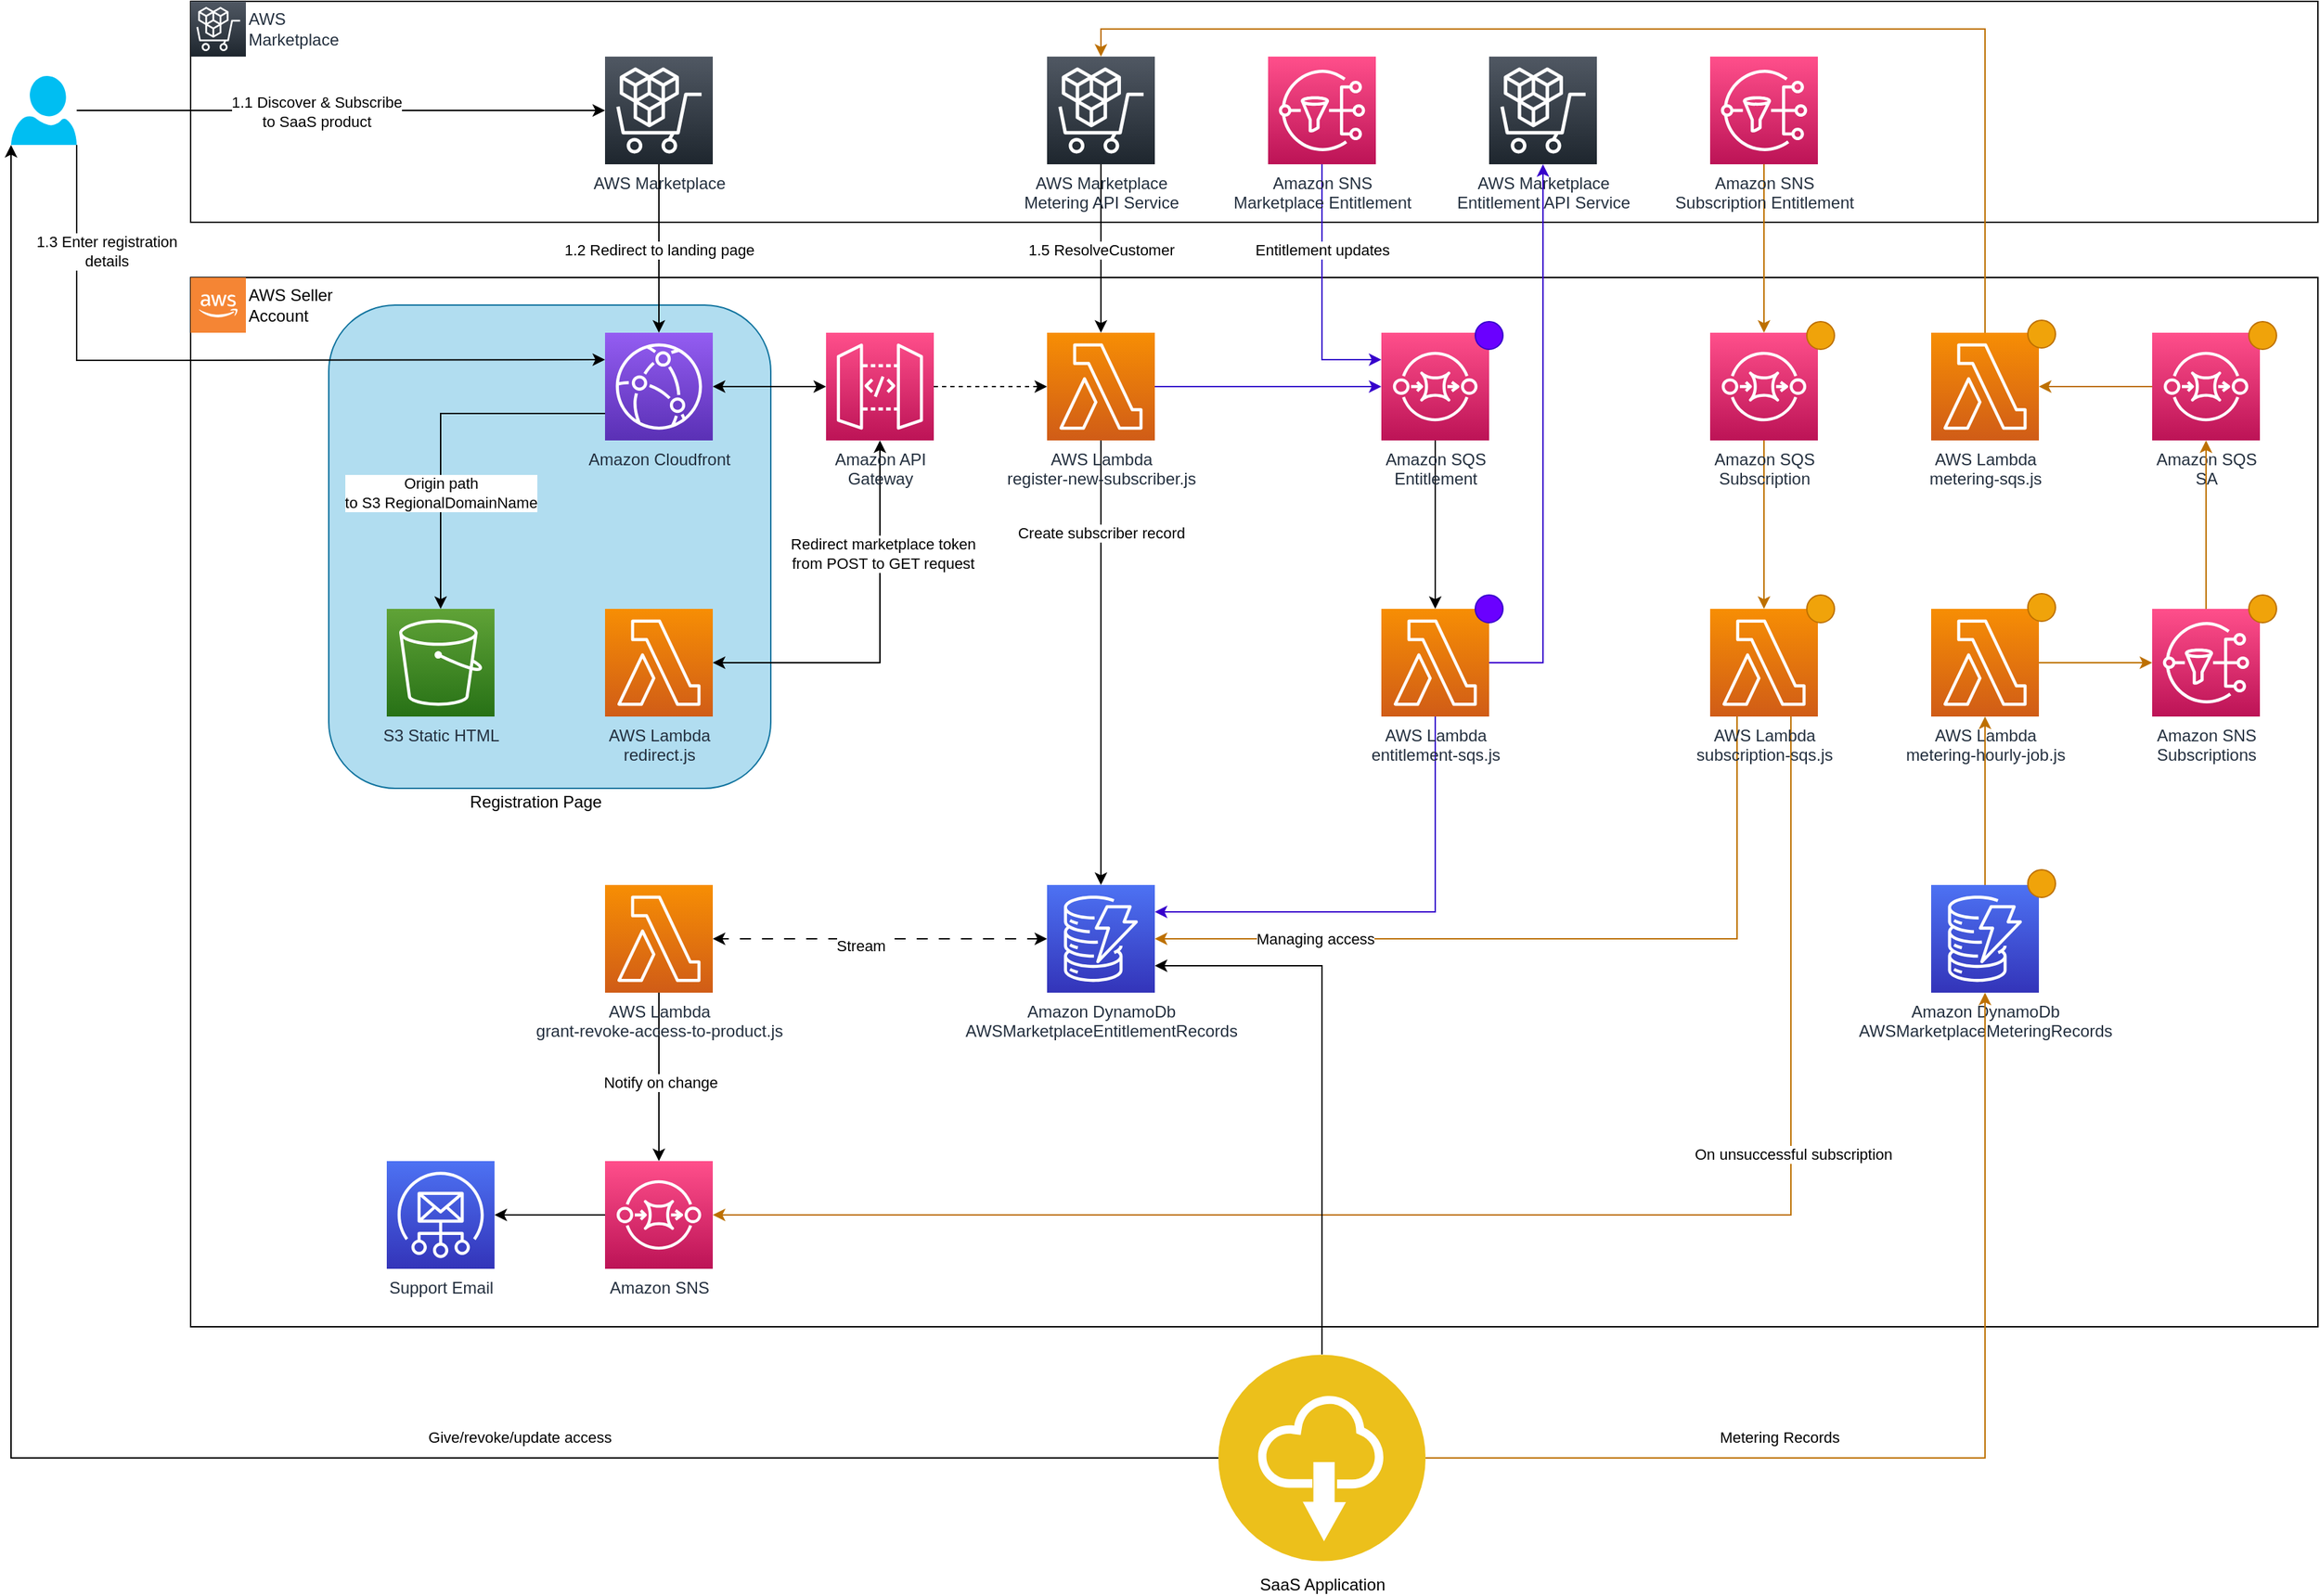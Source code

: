 <mxfile version="21.6.8" type="device" pages="2">
  <diagram name="Workflow" id="oX2JcFdohHe5glJg_26I">
    <mxGraphModel dx="3779" dy="1940" grid="1" gridSize="10" guides="1" tooltips="1" connect="1" arrows="1" fold="1" page="1" pageScale="1" pageWidth="1169" pageHeight="827" math="0" shadow="0">
      <root>
        <mxCell id="0" />
        <mxCell id="1" parent="0" />
        <mxCell id="E5Igh1rfIVBk4vipuDSx-92" value="" style="rounded=0;whiteSpace=wrap;html=1;fillColor=none;shadow=0;glass=0;strokeColor=default;" parent="1" vertex="1">
          <mxGeometry x="-220" y="240" width="1540" height="760" as="geometry" />
        </mxCell>
        <mxCell id="E5Igh1rfIVBk4vipuDSx-98" value="" style="rounded=1;whiteSpace=wrap;html=1;fillColor=#b1ddf0;strokeColor=#10739e;" parent="1" vertex="1">
          <mxGeometry x="-120" y="260" width="320" height="350" as="geometry" />
        </mxCell>
        <mxCell id="E5Igh1rfIVBk4vipuDSx-90" value="" style="rounded=0;whiteSpace=wrap;html=1;fillColor=none;" parent="1" vertex="1">
          <mxGeometry x="-220" y="40" width="1540" height="160" as="geometry" />
        </mxCell>
        <mxCell id="E5Igh1rfIVBk4vipuDSx-27" style="edgeStyle=orthogonalEdgeStyle;rounded=0;orthogonalLoop=1;jettySize=auto;html=1;entryX=0;entryY=0.5;entryDx=0;entryDy=0;entryPerimeter=0;" parent="1" source="E5Igh1rfIVBk4vipuDSx-1" target="E5Igh1rfIVBk4vipuDSx-4" edge="1">
          <mxGeometry relative="1" as="geometry" />
        </mxCell>
        <mxCell id="E5Igh1rfIVBk4vipuDSx-30" value="1.1 Discover &amp;amp; Subscribe&lt;br&gt;to SaaS product" style="edgeLabel;html=1;align=center;verticalAlign=middle;resizable=0;points=[];" parent="E5Igh1rfIVBk4vipuDSx-27" vertex="1" connectable="0">
          <mxGeometry x="-0.095" y="-1" relative="1" as="geometry">
            <mxPoint as="offset" />
          </mxGeometry>
        </mxCell>
        <mxCell id="E5Igh1rfIVBk4vipuDSx-1" value="" style="verticalLabelPosition=bottom;html=1;verticalAlign=top;align=center;strokeColor=none;fillColor=#00BEF2;shape=mxgraph.azure.user;" parent="1" vertex="1">
          <mxGeometry x="-350" y="94" width="47.5" height="50" as="geometry" />
        </mxCell>
        <mxCell id="E5Igh1rfIVBk4vipuDSx-2" value="AWS Marketplace&lt;br&gt;Entitlement API Service" style="sketch=0;points=[[0,0,0],[0.25,0,0],[0.5,0,0],[0.75,0,0],[1,0,0],[0,1,0],[0.25,1,0],[0.5,1,0],[0.75,1,0],[1,1,0],[0,0.25,0],[0,0.5,0],[0,0.75,0],[1,0.25,0],[1,0.5,0],[1,0.75,0]];gradientDirection=north;outlineConnect=0;fontColor=#232F3E;gradientColor=#505863;fillColor=#1E262E;strokeColor=#ffffff;dashed=0;verticalLabelPosition=bottom;verticalAlign=top;align=center;html=1;fontSize=12;fontStyle=0;aspect=fixed;shape=mxgraph.aws4.resourceIcon;resIcon=mxgraph.aws4.marketplace;" parent="1" vertex="1">
          <mxGeometry x="720" y="80" width="78" height="78" as="geometry" />
        </mxCell>
        <mxCell id="E5Igh1rfIVBk4vipuDSx-42" style="edgeStyle=orthogonalEdgeStyle;rounded=0;orthogonalLoop=1;jettySize=auto;html=1;entryX=0.5;entryY=0;entryDx=0;entryDy=0;entryPerimeter=0;" parent="1" source="E5Igh1rfIVBk4vipuDSx-3" target="E5Igh1rfIVBk4vipuDSx-9" edge="1">
          <mxGeometry relative="1" as="geometry" />
        </mxCell>
        <mxCell id="E5Igh1rfIVBk4vipuDSx-43" value="1.5 ResolveCustomer" style="edgeLabel;html=1;align=center;verticalAlign=middle;resizable=0;points=[];" parent="E5Igh1rfIVBk4vipuDSx-42" vertex="1" connectable="0">
          <mxGeometry x="-0.009" y="1" relative="1" as="geometry">
            <mxPoint x="-1" y="1" as="offset" />
          </mxGeometry>
        </mxCell>
        <mxCell id="E5Igh1rfIVBk4vipuDSx-3" value="AWS Marketplace&lt;br&gt;Metering API Service" style="sketch=0;points=[[0,0,0],[0.25,0,0],[0.5,0,0],[0.75,0,0],[1,0,0],[0,1,0],[0.25,1,0],[0.5,1,0],[0.75,1,0],[1,1,0],[0,0.25,0],[0,0.5,0],[0,0.75,0],[1,0.25,0],[1,0.5,0],[1,0.75,0]];gradientDirection=north;outlineConnect=0;fontColor=#232F3E;gradientColor=#505863;fillColor=#1E262E;strokeColor=#ffffff;dashed=0;verticalLabelPosition=bottom;verticalAlign=top;align=center;html=1;fontSize=12;fontStyle=0;aspect=fixed;shape=mxgraph.aws4.resourceIcon;resIcon=mxgraph.aws4.marketplace;" parent="1" vertex="1">
          <mxGeometry x="400" y="80" width="78" height="78" as="geometry" />
        </mxCell>
        <mxCell id="E5Igh1rfIVBk4vipuDSx-28" style="edgeStyle=orthogonalEdgeStyle;rounded=0;orthogonalLoop=1;jettySize=auto;html=1;exitX=0.5;exitY=1;exitDx=0;exitDy=0;exitPerimeter=0;entryX=0.5;entryY=0;entryDx=0;entryDy=0;entryPerimeter=0;" parent="1" source="E5Igh1rfIVBk4vipuDSx-4" target="E5Igh1rfIVBk4vipuDSx-13" edge="1">
          <mxGeometry relative="1" as="geometry" />
        </mxCell>
        <mxCell id="E5Igh1rfIVBk4vipuDSx-31" value="1.2 Redirect to landing page" style="edgeLabel;html=1;align=center;verticalAlign=middle;resizable=0;points=[];" parent="E5Igh1rfIVBk4vipuDSx-28" vertex="1" connectable="0">
          <mxGeometry x="-0.051" relative="1" as="geometry">
            <mxPoint y="4" as="offset" />
          </mxGeometry>
        </mxCell>
        <mxCell id="E5Igh1rfIVBk4vipuDSx-4" value="AWS Marketplace" style="sketch=0;points=[[0,0,0],[0.25,0,0],[0.5,0,0],[0.75,0,0],[1,0,0],[0,1,0],[0.25,1,0],[0.5,1,0],[0.75,1,0],[1,1,0],[0,0.25,0],[0,0.5,0],[0,0.75,0],[1,0.25,0],[1,0.5,0],[1,0.75,0]];gradientDirection=north;outlineConnect=0;fontColor=#232F3E;gradientColor=#505863;fillColor=#1E262E;strokeColor=#ffffff;dashed=0;verticalLabelPosition=bottom;verticalAlign=top;align=center;html=1;fontSize=12;fontStyle=0;aspect=fixed;shape=mxgraph.aws4.resourceIcon;resIcon=mxgraph.aws4.marketplace;" parent="1" vertex="1">
          <mxGeometry x="80" y="80" width="78" height="78" as="geometry" />
        </mxCell>
        <mxCell id="E5Igh1rfIVBk4vipuDSx-58" style="edgeStyle=orthogonalEdgeStyle;rounded=0;orthogonalLoop=1;jettySize=auto;html=1;fillColor=#f0a30a;strokeColor=#BD7000;" parent="1" source="E5Igh1rfIVBk4vipuDSx-5" target="E5Igh1rfIVBk4vipuDSx-8" edge="1">
          <mxGeometry relative="1" as="geometry" />
        </mxCell>
        <mxCell id="E5Igh1rfIVBk4vipuDSx-5" value="Amazon SNS&lt;br&gt;Subscription Entitlement" style="sketch=0;points=[[0,0,0],[0.25,0,0],[0.5,0,0],[0.75,0,0],[1,0,0],[0,1,0],[0.25,1,0],[0.5,1,0],[0.75,1,0],[1,1,0],[0,0.25,0],[0,0.5,0],[0,0.75,0],[1,0.25,0],[1,0.5,0],[1,0.75,0]];outlineConnect=0;fontColor=#232F3E;gradientColor=#FF4F8B;gradientDirection=north;fillColor=#BC1356;strokeColor=#ffffff;dashed=0;verticalLabelPosition=bottom;verticalAlign=top;align=center;html=1;fontSize=12;fontStyle=0;aspect=fixed;shape=mxgraph.aws4.resourceIcon;resIcon=mxgraph.aws4.sns;" parent="1" vertex="1">
          <mxGeometry x="880" y="80" width="78" height="78" as="geometry" />
        </mxCell>
        <mxCell id="E5Igh1rfIVBk4vipuDSx-52" style="edgeStyle=orthogonalEdgeStyle;rounded=0;orthogonalLoop=1;jettySize=auto;html=1;fillColor=#6a00ff;strokeColor=#3700CC;entryX=0;entryY=0.25;entryDx=0;entryDy=0;entryPerimeter=0;exitX=0.5;exitY=1;exitDx=0;exitDy=0;exitPerimeter=0;" parent="1" source="E5Igh1rfIVBk4vipuDSx-6" target="E5Igh1rfIVBk4vipuDSx-7" edge="1">
          <mxGeometry relative="1" as="geometry" />
        </mxCell>
        <mxCell id="E5Igh1rfIVBk4vipuDSx-89" value="Entitlement updates" style="edgeLabel;html=1;align=center;verticalAlign=middle;resizable=0;points=[];" parent="E5Igh1rfIVBk4vipuDSx-52" vertex="1" connectable="0">
          <mxGeometry x="0.18" y="-8" relative="1" as="geometry">
            <mxPoint x="8" y="-47" as="offset" />
          </mxGeometry>
        </mxCell>
        <mxCell id="E5Igh1rfIVBk4vipuDSx-6" value="Amazon SNS&lt;br&gt;Marketplace Entitlement" style="sketch=0;points=[[0,0,0],[0.25,0,0],[0.5,0,0],[0.75,0,0],[1,0,0],[0,1,0],[0.25,1,0],[0.5,1,0],[0.75,1,0],[1,1,0],[0,0.25,0],[0,0.5,0],[0,0.75,0],[1,0.25,0],[1,0.5,0],[1,0.75,0]];outlineConnect=0;fontColor=#232F3E;gradientColor=#FF4F8B;gradientDirection=north;fillColor=#BC1356;strokeColor=#ffffff;dashed=0;verticalLabelPosition=bottom;verticalAlign=top;align=center;html=1;fontSize=12;fontStyle=0;aspect=fixed;shape=mxgraph.aws4.resourceIcon;resIcon=mxgraph.aws4.sns;" parent="1" vertex="1">
          <mxGeometry x="560" y="80" width="78" height="78" as="geometry" />
        </mxCell>
        <mxCell id="E5Igh1rfIVBk4vipuDSx-54" style="edgeStyle=orthogonalEdgeStyle;rounded=0;orthogonalLoop=1;jettySize=auto;html=1;entryX=0.5;entryY=0;entryDx=0;entryDy=0;entryPerimeter=0;" parent="1" source="E5Igh1rfIVBk4vipuDSx-7" target="E5Igh1rfIVBk4vipuDSx-16" edge="1">
          <mxGeometry relative="1" as="geometry" />
        </mxCell>
        <mxCell id="E5Igh1rfIVBk4vipuDSx-7" value="Amazon SQS&lt;br&gt;Entitlement" style="sketch=0;points=[[0,0,0],[0.25,0,0],[0.5,0,0],[0.75,0,0],[1,0,0],[0,1,0],[0.25,1,0],[0.5,1,0],[0.75,1,0],[1,1,0],[0,0.25,0],[0,0.5,0],[0,0.75,0],[1,0.25,0],[1,0.5,0],[1,0.75,0]];outlineConnect=0;fontColor=#232F3E;gradientColor=#FF4F8B;gradientDirection=north;fillColor=#BC1356;strokeColor=#ffffff;dashed=0;verticalLabelPosition=bottom;verticalAlign=top;align=center;html=1;fontSize=12;fontStyle=0;aspect=fixed;shape=mxgraph.aws4.resourceIcon;resIcon=mxgraph.aws4.sqs;" parent="1" vertex="1">
          <mxGeometry x="642" y="280" width="78" height="78" as="geometry" />
        </mxCell>
        <mxCell id="E5Igh1rfIVBk4vipuDSx-61" style="edgeStyle=orthogonalEdgeStyle;rounded=0;orthogonalLoop=1;jettySize=auto;html=1;entryX=0.5;entryY=0;entryDx=0;entryDy=0;entryPerimeter=0;fillColor=#f0a30a;strokeColor=#BD7000;" parent="1" source="E5Igh1rfIVBk4vipuDSx-8" target="E5Igh1rfIVBk4vipuDSx-18" edge="1">
          <mxGeometry relative="1" as="geometry" />
        </mxCell>
        <mxCell id="E5Igh1rfIVBk4vipuDSx-8" value="Amazon SQS &lt;br&gt;Subscription" style="sketch=0;points=[[0,0,0],[0.25,0,0],[0.5,0,0],[0.75,0,0],[1,0,0],[0,1,0],[0.25,1,0],[0.5,1,0],[0.75,1,0],[1,1,0],[0,0.25,0],[0,0.5,0],[0,0.75,0],[1,0.25,0],[1,0.5,0],[1,0.75,0]];outlineConnect=0;fontColor=#232F3E;gradientColor=#FF4F8B;gradientDirection=north;fillColor=#BC1356;strokeColor=#ffffff;dashed=0;verticalLabelPosition=bottom;verticalAlign=top;align=center;html=1;fontSize=12;fontStyle=0;aspect=fixed;shape=mxgraph.aws4.resourceIcon;resIcon=mxgraph.aws4.sqs;" parent="1" vertex="1">
          <mxGeometry x="880" y="280" width="78" height="78" as="geometry" />
        </mxCell>
        <mxCell id="E5Igh1rfIVBk4vipuDSx-44" style="edgeStyle=orthogonalEdgeStyle;rounded=0;orthogonalLoop=1;jettySize=auto;html=1;exitX=0.5;exitY=1;exitDx=0;exitDy=0;exitPerimeter=0;entryX=0.5;entryY=0;entryDx=0;entryDy=0;entryPerimeter=0;" parent="1" source="E5Igh1rfIVBk4vipuDSx-9" target="E5Igh1rfIVBk4vipuDSx-11" edge="1">
          <mxGeometry relative="1" as="geometry">
            <mxPoint x="719" y="680" as="targetPoint" />
          </mxGeometry>
        </mxCell>
        <mxCell id="E5Igh1rfIVBk4vipuDSx-45" value="Create subscriber record" style="edgeLabel;html=1;align=center;verticalAlign=middle;resizable=0;points=[];" parent="E5Igh1rfIVBk4vipuDSx-44" vertex="1" connectable="0">
          <mxGeometry x="0.344" relative="1" as="geometry">
            <mxPoint y="-150" as="offset" />
          </mxGeometry>
        </mxCell>
        <mxCell id="E5Igh1rfIVBk4vipuDSx-51" style="edgeStyle=orthogonalEdgeStyle;rounded=0;orthogonalLoop=1;jettySize=auto;html=1;entryX=0;entryY=0.5;entryDx=0;entryDy=0;entryPerimeter=0;fillColor=#6a00ff;strokeColor=#3700CC;" parent="1" source="E5Igh1rfIVBk4vipuDSx-9" target="E5Igh1rfIVBk4vipuDSx-7" edge="1">
          <mxGeometry relative="1" as="geometry" />
        </mxCell>
        <mxCell id="E5Igh1rfIVBk4vipuDSx-9" value="AWS Lambda&lt;br&gt;register-new-subscriber.js" style="sketch=0;points=[[0,0,0],[0.25,0,0],[0.5,0,0],[0.75,0,0],[1,0,0],[0,1,0],[0.25,1,0],[0.5,1,0],[0.75,1,0],[1,1,0],[0,0.25,0],[0,0.5,0],[0,0.75,0],[1,0.25,0],[1,0.5,0],[1,0.75,0]];outlineConnect=0;fontColor=#232F3E;gradientColor=#F78E04;gradientDirection=north;fillColor=#D05C17;strokeColor=#ffffff;dashed=0;verticalLabelPosition=bottom;verticalAlign=top;align=center;html=1;fontSize=12;fontStyle=0;aspect=fixed;shape=mxgraph.aws4.resourceIcon;resIcon=mxgraph.aws4.lambda;" parent="1" vertex="1">
          <mxGeometry x="400" y="280" width="78" height="78" as="geometry" />
        </mxCell>
        <mxCell id="E5Igh1rfIVBk4vipuDSx-38" style="edgeStyle=orthogonalEdgeStyle;rounded=0;orthogonalLoop=1;jettySize=auto;html=1;exitX=0.5;exitY=1;exitDx=0;exitDy=0;exitPerimeter=0;entryX=1;entryY=0.5;entryDx=0;entryDy=0;entryPerimeter=0;startArrow=classic;startFill=1;" parent="1" source="E5Igh1rfIVBk4vipuDSx-10" target="E5Igh1rfIVBk4vipuDSx-14" edge="1">
          <mxGeometry relative="1" as="geometry" />
        </mxCell>
        <mxCell id="E5Igh1rfIVBk4vipuDSx-40" value="Redirect marketplace token&lt;br&gt;from POST to GET request" style="edgeLabel;html=1;align=center;verticalAlign=middle;resizable=0;points=[];" parent="E5Igh1rfIVBk4vipuDSx-38" vertex="1" connectable="0">
          <mxGeometry x="0.44" y="-1" relative="1" as="geometry">
            <mxPoint x="44" y="-78" as="offset" />
          </mxGeometry>
        </mxCell>
        <mxCell id="E5Igh1rfIVBk4vipuDSx-46" style="edgeStyle=orthogonalEdgeStyle;rounded=0;orthogonalLoop=1;jettySize=auto;html=1;dashed=1;" parent="1" source="E5Igh1rfIVBk4vipuDSx-10" target="E5Igh1rfIVBk4vipuDSx-9" edge="1">
          <mxGeometry relative="1" as="geometry" />
        </mxCell>
        <mxCell id="E5Igh1rfIVBk4vipuDSx-10" value="Amazon API&lt;br&gt;Gateway" style="sketch=0;points=[[0,0,0],[0.25,0,0],[0.5,0,0],[0.75,0,0],[1,0,0],[0,1,0],[0.25,1,0],[0.5,1,0],[0.75,1,0],[1,1,0],[0,0.25,0],[0,0.5,0],[0,0.75,0],[1,0.25,0],[1,0.5,0],[1,0.75,0]];outlineConnect=0;fontColor=#232F3E;gradientColor=#FF4F8B;gradientDirection=north;fillColor=#BC1356;strokeColor=#ffffff;dashed=0;verticalLabelPosition=bottom;verticalAlign=top;align=center;html=1;fontSize=12;fontStyle=0;aspect=fixed;shape=mxgraph.aws4.resourceIcon;resIcon=mxgraph.aws4.api_gateway;" parent="1" vertex="1">
          <mxGeometry x="240" y="280" width="78" height="78" as="geometry" />
        </mxCell>
        <mxCell id="E5Igh1rfIVBk4vipuDSx-47" style="rounded=0;orthogonalLoop=1;jettySize=auto;html=1;entryX=1;entryY=0.5;entryDx=0;entryDy=0;entryPerimeter=0;dashed=1;dashPattern=8 8;startArrow=classic;startFill=1;exitX=0;exitY=0.5;exitDx=0;exitDy=0;exitPerimeter=0;" parent="1" source="E5Igh1rfIVBk4vipuDSx-11" target="E5Igh1rfIVBk4vipuDSx-15" edge="1">
          <mxGeometry relative="1" as="geometry">
            <mxPoint x="680" y="739" as="sourcePoint" />
          </mxGeometry>
        </mxCell>
        <mxCell id="E5Igh1rfIVBk4vipuDSx-48" value="Stream" style="edgeLabel;html=1;align=center;verticalAlign=middle;resizable=0;points=[];" parent="E5Igh1rfIVBk4vipuDSx-47" vertex="1" connectable="0">
          <mxGeometry x="0.122" y="-1" relative="1" as="geometry">
            <mxPoint x="1" y="6" as="offset" />
          </mxGeometry>
        </mxCell>
        <mxCell id="E5Igh1rfIVBk4vipuDSx-11" value="Amazon DynamoDb&lt;br&gt;AWSMarketplaceEntitlementRecords" style="sketch=0;points=[[0,0,0],[0.25,0,0],[0.5,0,0],[0.75,0,0],[1,0,0],[0,1,0],[0.25,1,0],[0.5,1,0],[0.75,1,0],[1,1,0],[0,0.25,0],[0,0.5,0],[0,0.75,0],[1,0.25,0],[1,0.5,0],[1,0.75,0]];outlineConnect=0;fontColor=#232F3E;gradientColor=#4D72F3;gradientDirection=north;fillColor=#3334B9;strokeColor=#ffffff;dashed=0;verticalLabelPosition=bottom;verticalAlign=top;align=center;html=1;fontSize=12;fontStyle=0;aspect=fixed;shape=mxgraph.aws4.resourceIcon;resIcon=mxgraph.aws4.dynamodb;" parent="1" vertex="1">
          <mxGeometry x="400" y="680" width="78" height="78" as="geometry" />
        </mxCell>
        <mxCell id="E5Igh1rfIVBk4vipuDSx-12" value="S3 Static HTML" style="sketch=0;points=[[0,0,0],[0.25,0,0],[0.5,0,0],[0.75,0,0],[1,0,0],[0,1,0],[0.25,1,0],[0.5,1,0],[0.75,1,0],[1,1,0],[0,0.25,0],[0,0.5,0],[0,0.75,0],[1,0.25,0],[1,0.5,0],[1,0.75,0]];outlineConnect=0;fontColor=#232F3E;gradientColor=#60A337;gradientDirection=north;fillColor=#277116;strokeColor=#ffffff;dashed=0;verticalLabelPosition=bottom;verticalAlign=top;align=center;html=1;fontSize=12;fontStyle=0;aspect=fixed;shape=mxgraph.aws4.resourceIcon;resIcon=mxgraph.aws4.s3;" parent="1" vertex="1">
          <mxGeometry x="-78" y="480" width="78" height="78" as="geometry" />
        </mxCell>
        <mxCell id="E5Igh1rfIVBk4vipuDSx-33" style="edgeStyle=orthogonalEdgeStyle;rounded=0;orthogonalLoop=1;jettySize=auto;html=1;entryX=0.5;entryY=0;entryDx=0;entryDy=0;entryPerimeter=0;exitX=0;exitY=0.75;exitDx=0;exitDy=0;exitPerimeter=0;" parent="1" source="E5Igh1rfIVBk4vipuDSx-13" target="E5Igh1rfIVBk4vipuDSx-12" edge="1">
          <mxGeometry relative="1" as="geometry" />
        </mxCell>
        <mxCell id="E5Igh1rfIVBk4vipuDSx-41" value="Origin path&lt;br style=&quot;border-color: var(--border-color);&quot;&gt;to S3 RegionalDomainName" style="edgeLabel;html=1;align=center;verticalAlign=middle;resizable=0;points=[];" parent="E5Igh1rfIVBk4vipuDSx-33" vertex="1" connectable="0">
          <mxGeometry x="0.496" relative="1" as="geometry">
            <mxPoint y="-19" as="offset" />
          </mxGeometry>
        </mxCell>
        <mxCell id="E5Igh1rfIVBk4vipuDSx-37" style="edgeStyle=orthogonalEdgeStyle;rounded=0;orthogonalLoop=1;jettySize=auto;html=1;entryX=0;entryY=0.5;entryDx=0;entryDy=0;entryPerimeter=0;startArrow=classic;startFill=1;" parent="1" source="E5Igh1rfIVBk4vipuDSx-13" target="E5Igh1rfIVBk4vipuDSx-10" edge="1">
          <mxGeometry relative="1" as="geometry" />
        </mxCell>
        <mxCell id="E5Igh1rfIVBk4vipuDSx-13" value="Amazon Cloudfront" style="sketch=0;points=[[0,0,0],[0.25,0,0],[0.5,0,0],[0.75,0,0],[1,0,0],[0,1,0],[0.25,1,0],[0.5,1,0],[0.75,1,0],[1,1,0],[0,0.25,0],[0,0.5,0],[0,0.75,0],[1,0.25,0],[1,0.5,0],[1,0.75,0]];outlineConnect=0;fontColor=#232F3E;gradientColor=#945DF2;gradientDirection=north;fillColor=#5A30B5;strokeColor=#ffffff;dashed=0;verticalLabelPosition=bottom;verticalAlign=top;align=center;html=1;fontSize=12;fontStyle=0;aspect=fixed;shape=mxgraph.aws4.resourceIcon;resIcon=mxgraph.aws4.cloudfront;" parent="1" vertex="1">
          <mxGeometry x="80" y="280" width="78" height="78" as="geometry" />
        </mxCell>
        <mxCell id="E5Igh1rfIVBk4vipuDSx-14" value="AWS Lambda&lt;br&gt;redirect.js" style="sketch=0;points=[[0,0,0],[0.25,0,0],[0.5,0,0],[0.75,0,0],[1,0,0],[0,1,0],[0.25,1,0],[0.5,1,0],[0.75,1,0],[1,1,0],[0,0.25,0],[0,0.5,0],[0,0.75,0],[1,0.25,0],[1,0.5,0],[1,0.75,0]];outlineConnect=0;fontColor=#232F3E;gradientColor=#F78E04;gradientDirection=north;fillColor=#D05C17;strokeColor=#ffffff;dashed=0;verticalLabelPosition=bottom;verticalAlign=top;align=center;html=1;fontSize=12;fontStyle=0;aspect=fixed;shape=mxgraph.aws4.resourceIcon;resIcon=mxgraph.aws4.lambda;" parent="1" vertex="1">
          <mxGeometry x="80" y="480" width="78" height="78" as="geometry" />
        </mxCell>
        <mxCell id="E5Igh1rfIVBk4vipuDSx-49" style="edgeStyle=orthogonalEdgeStyle;rounded=0;orthogonalLoop=1;jettySize=auto;html=1;exitX=0.5;exitY=1;exitDx=0;exitDy=0;exitPerimeter=0;entryX=0.5;entryY=0;entryDx=0;entryDy=0;entryPerimeter=0;" parent="1" source="E5Igh1rfIVBk4vipuDSx-15" target="E5Igh1rfIVBk4vipuDSx-23" edge="1">
          <mxGeometry relative="1" as="geometry" />
        </mxCell>
        <mxCell id="E5Igh1rfIVBk4vipuDSx-50" value="Notify on change" style="edgeLabel;html=1;align=center;verticalAlign=middle;resizable=0;points=[];" parent="E5Igh1rfIVBk4vipuDSx-49" vertex="1" connectable="0">
          <mxGeometry x="0.055" y="1" relative="1" as="geometry">
            <mxPoint as="offset" />
          </mxGeometry>
        </mxCell>
        <mxCell id="E5Igh1rfIVBk4vipuDSx-15" value="AWS Lambda&lt;br&gt;grant-revoke-access-to-product.js" style="sketch=0;points=[[0,0,0],[0.25,0,0],[0.5,0,0],[0.75,0,0],[1,0,0],[0,1,0],[0.25,1,0],[0.5,1,0],[0.75,1,0],[1,1,0],[0,0.25,0],[0,0.5,0],[0,0.75,0],[1,0.25,0],[1,0.5,0],[1,0.75,0]];outlineConnect=0;fontColor=#232F3E;gradientColor=#F78E04;gradientDirection=north;fillColor=#D05C17;strokeColor=#ffffff;dashed=0;verticalLabelPosition=bottom;verticalAlign=top;align=center;html=1;fontSize=12;fontStyle=0;aspect=fixed;shape=mxgraph.aws4.resourceIcon;resIcon=mxgraph.aws4.lambda;" parent="1" vertex="1">
          <mxGeometry x="80" y="680" width="78" height="78" as="geometry" />
        </mxCell>
        <mxCell id="E5Igh1rfIVBk4vipuDSx-53" style="edgeStyle=orthogonalEdgeStyle;rounded=0;orthogonalLoop=1;jettySize=auto;html=1;entryX=1;entryY=0.25;entryDx=0;entryDy=0;entryPerimeter=0;fillColor=#6a00ff;strokeColor=#3700CC;exitX=0.5;exitY=1;exitDx=0;exitDy=0;exitPerimeter=0;" parent="1" source="E5Igh1rfIVBk4vipuDSx-16" target="E5Igh1rfIVBk4vipuDSx-11" edge="1">
          <mxGeometry relative="1" as="geometry" />
        </mxCell>
        <mxCell id="E5Igh1rfIVBk4vipuDSx-55" style="edgeStyle=orthogonalEdgeStyle;rounded=0;orthogonalLoop=1;jettySize=auto;html=1;entryX=0.5;entryY=1;entryDx=0;entryDy=0;entryPerimeter=0;fillColor=#6a00ff;strokeColor=#3700CC;exitX=1;exitY=0.5;exitDx=0;exitDy=0;exitPerimeter=0;" parent="1" source="E5Igh1rfIVBk4vipuDSx-16" target="E5Igh1rfIVBk4vipuDSx-2" edge="1">
          <mxGeometry relative="1" as="geometry" />
        </mxCell>
        <mxCell id="E5Igh1rfIVBk4vipuDSx-16" value="AWS Lambda&lt;br&gt;entitlement-sqs.js" style="sketch=0;points=[[0,0,0],[0.25,0,0],[0.5,0,0],[0.75,0,0],[1,0,0],[0,1,0],[0.25,1,0],[0.5,1,0],[0.75,1,0],[1,1,0],[0,0.25,0],[0,0.5,0],[0,0.75,0],[1,0.25,0],[1,0.5,0],[1,0.75,0]];outlineConnect=0;fontColor=#232F3E;gradientColor=#F78E04;gradientDirection=north;fillColor=#D05C17;strokeColor=#ffffff;dashed=0;verticalLabelPosition=bottom;verticalAlign=top;align=center;html=1;fontSize=12;fontStyle=0;aspect=fixed;shape=mxgraph.aws4.resourceIcon;resIcon=mxgraph.aws4.lambda;" parent="1" vertex="1">
          <mxGeometry x="642" y="480" width="78" height="78" as="geometry" />
        </mxCell>
        <mxCell id="E5Igh1rfIVBk4vipuDSx-65" style="edgeStyle=orthogonalEdgeStyle;rounded=0;orthogonalLoop=1;jettySize=auto;html=1;exitX=0.5;exitY=0;exitDx=0;exitDy=0;exitPerimeter=0;entryX=0.5;entryY=0;entryDx=0;entryDy=0;entryPerimeter=0;fillColor=#f0a30a;strokeColor=#BD7000;" parent="1" source="E5Igh1rfIVBk4vipuDSx-17" target="E5Igh1rfIVBk4vipuDSx-3" edge="1">
          <mxGeometry relative="1" as="geometry">
            <Array as="points">
              <mxPoint x="1079" y="60" />
              <mxPoint x="439" y="60" />
            </Array>
          </mxGeometry>
        </mxCell>
        <mxCell id="E5Igh1rfIVBk4vipuDSx-17" value="AWS Lambda&lt;br&gt;metering-sqs.js" style="sketch=0;points=[[0,0,0],[0.25,0,0],[0.5,0,0],[0.75,0,0],[1,0,0],[0,1,0],[0.25,1,0],[0.5,1,0],[0.75,1,0],[1,1,0],[0,0.25,0],[0,0.5,0],[0,0.75,0],[1,0.25,0],[1,0.5,0],[1,0.75,0]];outlineConnect=0;fontColor=#232F3E;gradientColor=#F78E04;gradientDirection=north;fillColor=#D05C17;strokeColor=#ffffff;dashed=0;verticalLabelPosition=bottom;verticalAlign=top;align=center;html=1;fontSize=12;fontStyle=0;aspect=fixed;shape=mxgraph.aws4.resourceIcon;resIcon=mxgraph.aws4.lambda;" parent="1" vertex="1">
          <mxGeometry x="1040" y="280" width="78" height="78" as="geometry" />
        </mxCell>
        <mxCell id="E5Igh1rfIVBk4vipuDSx-62" style="edgeStyle=orthogonalEdgeStyle;rounded=0;orthogonalLoop=1;jettySize=auto;html=1;exitX=0.25;exitY=1;exitDx=0;exitDy=0;exitPerimeter=0;entryX=1;entryY=0.5;entryDx=0;entryDy=0;entryPerimeter=0;fillColor=#f0a30a;strokeColor=#BD7000;" parent="1" source="E5Igh1rfIVBk4vipuDSx-18" target="E5Igh1rfIVBk4vipuDSx-11" edge="1">
          <mxGeometry relative="1" as="geometry" />
        </mxCell>
        <mxCell id="E5Igh1rfIVBk4vipuDSx-63" style="edgeStyle=orthogonalEdgeStyle;rounded=0;orthogonalLoop=1;jettySize=auto;html=1;exitX=0.75;exitY=1;exitDx=0;exitDy=0;exitPerimeter=0;entryX=1;entryY=0.5;entryDx=0;entryDy=0;entryPerimeter=0;fillColor=#f0a30a;strokeColor=#BD7000;" parent="1" source="E5Igh1rfIVBk4vipuDSx-18" target="E5Igh1rfIVBk4vipuDSx-23" edge="1">
          <mxGeometry relative="1" as="geometry" />
        </mxCell>
        <mxCell id="E5Igh1rfIVBk4vipuDSx-64" value="On unsuccessful subscription" style="edgeLabel;html=1;align=center;verticalAlign=middle;resizable=0;points=[];" parent="E5Igh1rfIVBk4vipuDSx-63" vertex="1" connectable="0">
          <mxGeometry x="-0.564" y="-1" relative="1" as="geometry">
            <mxPoint x="2" y="68" as="offset" />
          </mxGeometry>
        </mxCell>
        <mxCell id="E5Igh1rfIVBk4vipuDSx-18" value="AWS Lambda&lt;br&gt;subscription-sqs.js" style="sketch=0;points=[[0,0,0],[0.25,0,0],[0.5,0,0],[0.75,0,0],[1,0,0],[0,1,0],[0.25,1,0],[0.5,1,0],[0.75,1,0],[1,1,0],[0,0.25,0],[0,0.5,0],[0,0.75,0],[1,0.25,0],[1,0.5,0],[1,0.75,0]];outlineConnect=0;fontColor=#232F3E;gradientColor=#F78E04;gradientDirection=north;fillColor=#D05C17;strokeColor=#ffffff;dashed=0;verticalLabelPosition=bottom;verticalAlign=top;align=center;html=1;fontSize=12;fontStyle=0;aspect=fixed;shape=mxgraph.aws4.resourceIcon;resIcon=mxgraph.aws4.lambda;" parent="1" vertex="1">
          <mxGeometry x="880" y="480" width="78" height="78" as="geometry" />
        </mxCell>
        <mxCell id="E5Igh1rfIVBk4vipuDSx-80" style="edgeStyle=orthogonalEdgeStyle;rounded=0;orthogonalLoop=1;jettySize=auto;html=1;entryX=1;entryY=0.5;entryDx=0;entryDy=0;entryPerimeter=0;fillColor=#f0a30a;strokeColor=#BD7000;" parent="1" source="E5Igh1rfIVBk4vipuDSx-19" target="E5Igh1rfIVBk4vipuDSx-17" edge="1">
          <mxGeometry relative="1" as="geometry" />
        </mxCell>
        <mxCell id="E5Igh1rfIVBk4vipuDSx-19" value="Amazon SQS&lt;br&gt;SA" style="sketch=0;points=[[0,0,0],[0.25,0,0],[0.5,0,0],[0.75,0,0],[1,0,0],[0,1,0],[0.25,1,0],[0.5,1,0],[0.75,1,0],[1,1,0],[0,0.25,0],[0,0.5,0],[0,0.75,0],[1,0.25,0],[1,0.5,0],[1,0.75,0]];outlineConnect=0;fontColor=#232F3E;gradientColor=#FF4F8B;gradientDirection=north;fillColor=#BC1356;strokeColor=#ffffff;dashed=0;verticalLabelPosition=bottom;verticalAlign=top;align=center;html=1;fontSize=12;fontStyle=0;aspect=fixed;shape=mxgraph.aws4.resourceIcon;resIcon=mxgraph.aws4.sqs;" parent="1" vertex="1">
          <mxGeometry x="1200" y="280" width="78" height="78" as="geometry" />
        </mxCell>
        <mxCell id="E5Igh1rfIVBk4vipuDSx-79" style="edgeStyle=orthogonalEdgeStyle;rounded=0;orthogonalLoop=1;jettySize=auto;html=1;entryX=0.5;entryY=1;entryDx=0;entryDy=0;entryPerimeter=0;fillColor=#f0a30a;strokeColor=#BD7000;" parent="1" source="E5Igh1rfIVBk4vipuDSx-20" target="E5Igh1rfIVBk4vipuDSx-19" edge="1">
          <mxGeometry relative="1" as="geometry" />
        </mxCell>
        <mxCell id="E5Igh1rfIVBk4vipuDSx-20" value="Amazon SNS&lt;br&gt;Subscriptions" style="sketch=0;points=[[0,0,0],[0.25,0,0],[0.5,0,0],[0.75,0,0],[1,0,0],[0,1,0],[0.25,1,0],[0.5,1,0],[0.75,1,0],[1,1,0],[0,0.25,0],[0,0.5,0],[0,0.75,0],[1,0.25,0],[1,0.5,0],[1,0.75,0]];outlineConnect=0;fontColor=#232F3E;gradientColor=#FF4F8B;gradientDirection=north;fillColor=#BC1356;strokeColor=#ffffff;dashed=0;verticalLabelPosition=bottom;verticalAlign=top;align=center;html=1;fontSize=12;fontStyle=0;aspect=fixed;shape=mxgraph.aws4.resourceIcon;resIcon=mxgraph.aws4.sns;" parent="1" vertex="1">
          <mxGeometry x="1200" y="480" width="78" height="78" as="geometry" />
        </mxCell>
        <mxCell id="E5Igh1rfIVBk4vipuDSx-78" style="edgeStyle=orthogonalEdgeStyle;rounded=0;orthogonalLoop=1;jettySize=auto;html=1;entryX=0;entryY=0.5;entryDx=0;entryDy=0;entryPerimeter=0;fillColor=#f0a30a;strokeColor=#BD7000;" parent="1" source="E5Igh1rfIVBk4vipuDSx-21" target="E5Igh1rfIVBk4vipuDSx-20" edge="1">
          <mxGeometry relative="1" as="geometry" />
        </mxCell>
        <mxCell id="E5Igh1rfIVBk4vipuDSx-21" value="AWS Lambda&lt;br&gt;metering-hourly-job.js" style="sketch=0;points=[[0,0,0],[0.25,0,0],[0.5,0,0],[0.75,0,0],[1,0,0],[0,1,0],[0.25,1,0],[0.5,1,0],[0.75,1,0],[1,1,0],[0,0.25,0],[0,0.5,0],[0,0.75,0],[1,0.25,0],[1,0.5,0],[1,0.75,0]];outlineConnect=0;fontColor=#232F3E;gradientColor=#F78E04;gradientDirection=north;fillColor=#D05C17;strokeColor=#ffffff;dashed=0;verticalLabelPosition=bottom;verticalAlign=top;align=center;html=1;fontSize=12;fontStyle=0;aspect=fixed;shape=mxgraph.aws4.resourceIcon;resIcon=mxgraph.aws4.lambda;" parent="1" vertex="1">
          <mxGeometry x="1040" y="480" width="78" height="78" as="geometry" />
        </mxCell>
        <mxCell id="E5Igh1rfIVBk4vipuDSx-77" style="edgeStyle=orthogonalEdgeStyle;rounded=0;orthogonalLoop=1;jettySize=auto;html=1;entryX=0.5;entryY=1;entryDx=0;entryDy=0;entryPerimeter=0;fillColor=#f0a30a;strokeColor=#BD7000;" parent="1" source="E5Igh1rfIVBk4vipuDSx-22" target="E5Igh1rfIVBk4vipuDSx-21" edge="1">
          <mxGeometry relative="1" as="geometry" />
        </mxCell>
        <mxCell id="E5Igh1rfIVBk4vipuDSx-22" value="Amazon DynamoDb&lt;br&gt;AWSMarketplaceMeteringRecords" style="sketch=0;points=[[0,0,0],[0.25,0,0],[0.5,0,0],[0.75,0,0],[1,0,0],[0,1,0],[0.25,1,0],[0.5,1,0],[0.75,1,0],[1,1,0],[0,0.25,0],[0,0.5,0],[0,0.75,0],[1,0.25,0],[1,0.5,0],[1,0.75,0]];outlineConnect=0;fontColor=#232F3E;gradientColor=#4D72F3;gradientDirection=north;fillColor=#3334B9;strokeColor=#ffffff;dashed=0;verticalLabelPosition=bottom;verticalAlign=top;align=center;html=1;fontSize=12;fontStyle=0;aspect=fixed;shape=mxgraph.aws4.resourceIcon;resIcon=mxgraph.aws4.dynamodb;" parent="1" vertex="1">
          <mxGeometry x="1040" y="680" width="78" height="78" as="geometry" />
        </mxCell>
        <mxCell id="E5Igh1rfIVBk4vipuDSx-26" value="" style="edgeStyle=orthogonalEdgeStyle;rounded=0;orthogonalLoop=1;jettySize=auto;html=1;" parent="1" source="E5Igh1rfIVBk4vipuDSx-23" target="E5Igh1rfIVBk4vipuDSx-24" edge="1">
          <mxGeometry relative="1" as="geometry" />
        </mxCell>
        <mxCell id="E5Igh1rfIVBk4vipuDSx-23" value="Amazon SNS" style="sketch=0;points=[[0,0,0],[0.25,0,0],[0.5,0,0],[0.75,0,0],[1,0,0],[0,1,0],[0.25,1,0],[0.5,1,0],[0.75,1,0],[1,1,0],[0,0.25,0],[0,0.5,0],[0,0.75,0],[1,0.25,0],[1,0.5,0],[1,0.75,0]];outlineConnect=0;fontColor=#232F3E;gradientColor=#FF4F8B;gradientDirection=north;fillColor=#BC1356;strokeColor=#ffffff;dashed=0;verticalLabelPosition=bottom;verticalAlign=top;align=center;html=1;fontSize=12;fontStyle=0;aspect=fixed;shape=mxgraph.aws4.resourceIcon;resIcon=mxgraph.aws4.sqs;" parent="1" vertex="1">
          <mxGeometry x="80" y="880" width="78" height="78" as="geometry" />
        </mxCell>
        <mxCell id="E5Igh1rfIVBk4vipuDSx-24" value="Support Email" style="sketch=0;points=[[0,0,0],[0.25,0,0],[0.5,0,0],[0.75,0,0],[1,0,0],[0,1,0],[0.25,1,0],[0.5,1,0],[0.75,1,0],[1,1,0],[0,0.25,0],[0,0.5,0],[0,0.75,0],[1,0.25,0],[1,0.5,0],[1,0.75,0]];outlineConnect=0;fontColor=#232F3E;gradientColor=#4D72F3;gradientDirection=north;fillColor=#3334B9;strokeColor=#ffffff;dashed=0;verticalLabelPosition=bottom;verticalAlign=top;align=center;html=1;fontSize=12;fontStyle=0;aspect=fixed;shape=mxgraph.aws4.resourceIcon;resIcon=mxgraph.aws4.simple_email_service;" parent="1" vertex="1">
          <mxGeometry x="-78" y="880" width="78" height="78" as="geometry" />
        </mxCell>
        <mxCell id="E5Igh1rfIVBk4vipuDSx-56" value="" style="ellipse;whiteSpace=wrap;html=1;aspect=fixed;fillColor=#6a00ff;fontColor=#ffffff;strokeColor=#3700CC;" parent="1" vertex="1">
          <mxGeometry x="710" y="272" width="20" height="20" as="geometry" />
        </mxCell>
        <mxCell id="E5Igh1rfIVBk4vipuDSx-57" value="" style="ellipse;whiteSpace=wrap;html=1;aspect=fixed;fillColor=#6a00ff;fontColor=#ffffff;strokeColor=#3700CC;" parent="1" vertex="1">
          <mxGeometry x="710" y="470" width="20" height="20" as="geometry" />
        </mxCell>
        <mxCell id="E5Igh1rfIVBk4vipuDSx-59" value="" style="ellipse;whiteSpace=wrap;html=1;aspect=fixed;fillColor=#f0a30a;fontColor=#000000;strokeColor=#BD7000;" parent="1" vertex="1">
          <mxGeometry x="950" y="272" width="20" height="20" as="geometry" />
        </mxCell>
        <mxCell id="E5Igh1rfIVBk4vipuDSx-60" value="" style="ellipse;whiteSpace=wrap;html=1;aspect=fixed;fillColor=#f0a30a;fontColor=#000000;strokeColor=#BD7000;" parent="1" vertex="1">
          <mxGeometry x="950" y="470" width="20" height="20" as="geometry" />
        </mxCell>
        <mxCell id="E5Igh1rfIVBk4vipuDSx-66" value="" style="ellipse;whiteSpace=wrap;html=1;aspect=fixed;fillColor=#f0a30a;fontColor=#000000;strokeColor=#BD7000;" parent="1" vertex="1">
          <mxGeometry x="1110" y="271" width="20" height="20" as="geometry" />
        </mxCell>
        <mxCell id="E5Igh1rfIVBk4vipuDSx-68" value="" style="ellipse;whiteSpace=wrap;html=1;aspect=fixed;fillColor=#f0a30a;fontColor=#000000;strokeColor=#BD7000;" parent="1" vertex="1">
          <mxGeometry x="1270" y="272" width="20" height="20" as="geometry" />
        </mxCell>
        <mxCell id="E5Igh1rfIVBk4vipuDSx-69" value="" style="ellipse;whiteSpace=wrap;html=1;aspect=fixed;fillColor=#f0a30a;fontColor=#000000;strokeColor=#BD7000;" parent="1" vertex="1">
          <mxGeometry x="1110" y="669" width="20" height="20" as="geometry" />
        </mxCell>
        <mxCell id="E5Igh1rfIVBk4vipuDSx-73" value="" style="ellipse;whiteSpace=wrap;html=1;aspect=fixed;fillColor=#f0a30a;fontColor=#000000;strokeColor=#BD7000;" parent="1" vertex="1">
          <mxGeometry x="1110" y="469" width="20" height="20" as="geometry" />
        </mxCell>
        <mxCell id="E5Igh1rfIVBk4vipuDSx-74" value="" style="ellipse;whiteSpace=wrap;html=1;aspect=fixed;fillColor=#f0a30a;fontColor=#000000;strokeColor=#BD7000;" parent="1" vertex="1">
          <mxGeometry x="1270" y="470" width="20" height="20" as="geometry" />
        </mxCell>
        <mxCell id="E5Igh1rfIVBk4vipuDSx-82" style="edgeStyle=orthogonalEdgeStyle;rounded=0;orthogonalLoop=1;jettySize=auto;html=1;exitX=1;exitY=0.5;exitDx=0;exitDy=0;entryX=0.5;entryY=1;entryDx=0;entryDy=0;entryPerimeter=0;fillColor=#f0a30a;strokeColor=#BD7000;" parent="1" source="E5Igh1rfIVBk4vipuDSx-81" target="E5Igh1rfIVBk4vipuDSx-22" edge="1">
          <mxGeometry relative="1" as="geometry">
            <Array as="points">
              <mxPoint x="1079" y="1095" />
            </Array>
          </mxGeometry>
        </mxCell>
        <mxCell id="E5Igh1rfIVBk4vipuDSx-84" value="Metering Records" style="edgeLabel;html=1;align=center;verticalAlign=middle;resizable=0;points=[];" parent="E5Igh1rfIVBk4vipuDSx-82" vertex="1" connectable="0">
          <mxGeometry x="-0.221" y="2" relative="1" as="geometry">
            <mxPoint x="-33" y="-13" as="offset" />
          </mxGeometry>
        </mxCell>
        <mxCell id="E5Igh1rfIVBk4vipuDSx-87" style="edgeStyle=orthogonalEdgeStyle;rounded=0;orthogonalLoop=1;jettySize=auto;html=1;exitX=0;exitY=0.5;exitDx=0;exitDy=0;entryX=0;entryY=1;entryDx=0;entryDy=0;entryPerimeter=0;" parent="1" source="E5Igh1rfIVBk4vipuDSx-81" target="E5Igh1rfIVBk4vipuDSx-1" edge="1">
          <mxGeometry relative="1" as="geometry">
            <Array as="points">
              <mxPoint x="-350" y="1095" />
            </Array>
          </mxGeometry>
        </mxCell>
        <mxCell id="E5Igh1rfIVBk4vipuDSx-88" value="Give/revoke/update access" style="edgeLabel;html=1;align=center;verticalAlign=middle;resizable=0;points=[];" parent="E5Igh1rfIVBk4vipuDSx-87" vertex="1" connectable="0">
          <mxGeometry x="-0.445" y="2" relative="1" as="geometry">
            <mxPoint y="-17" as="offset" />
          </mxGeometry>
        </mxCell>
        <mxCell id="E5Igh1rfIVBk4vipuDSx-96" style="edgeStyle=orthogonalEdgeStyle;rounded=0;orthogonalLoop=1;jettySize=auto;html=1;entryX=1;entryY=0.75;entryDx=0;entryDy=0;entryPerimeter=0;exitX=0.5;exitY=0;exitDx=0;exitDy=0;" parent="1" source="E5Igh1rfIVBk4vipuDSx-81" target="E5Igh1rfIVBk4vipuDSx-11" edge="1">
          <mxGeometry relative="1" as="geometry" />
        </mxCell>
        <mxCell id="E5Igh1rfIVBk4vipuDSx-97" value="Managing access" style="edgeLabel;html=1;align=center;verticalAlign=middle;resizable=0;points=[];" parent="E5Igh1rfIVBk4vipuDSx-96" vertex="1" connectable="0">
          <mxGeometry x="0.355" relative="1" as="geometry">
            <mxPoint x="-5" y="-29" as="offset" />
          </mxGeometry>
        </mxCell>
        <mxCell id="E5Igh1rfIVBk4vipuDSx-81" value="SaaS Application" style="image;aspect=fixed;perimeter=ellipsePerimeter;html=1;align=center;shadow=0;dashed=0;fontColor=#000000;labelBackgroundColor=default;fontSize=12;spacingTop=3;image=img/lib/ibm/applications/saas_applications.svg;" parent="1" vertex="1">
          <mxGeometry x="524" y="1020" width="150" height="150" as="geometry" />
        </mxCell>
        <mxCell id="E5Igh1rfIVBk4vipuDSx-91" value="AWS&lt;br&gt;Marketplace" style="sketch=0;points=[[0,0,0],[0.25,0,0],[0.5,0,0],[0.75,0,0],[1,0,0],[0,1,0],[0.25,1,0],[0.5,1,0],[0.75,1,0],[1,1,0],[0,0.25,0],[0,0.5,0],[0,0.75,0],[1,0.25,0],[1,0.5,0],[1,0.75,0]];gradientDirection=north;outlineConnect=0;fontColor=#232F3E;gradientColor=#505863;fillColor=#1E262E;strokeColor=#ffffff;dashed=0;verticalLabelPosition=middle;verticalAlign=middle;align=left;html=1;fontSize=12;fontStyle=0;aspect=fixed;shape=mxgraph.aws4.resourceIcon;resIcon=mxgraph.aws4.marketplace;labelPosition=right;" parent="1" vertex="1">
          <mxGeometry x="-220" y="40" width="40" height="40" as="geometry" />
        </mxCell>
        <mxCell id="E5Igh1rfIVBk4vipuDSx-93" value="" style="edgeStyle=orthogonalEdgeStyle;rounded=0;orthogonalLoop=1;jettySize=auto;html=1;entryX=0;entryY=0.25;entryDx=0;entryDy=0;exitX=1;exitY=1;exitDx=0;exitDy=0;exitPerimeter=0;entryPerimeter=0;" parent="1" source="E5Igh1rfIVBk4vipuDSx-1" target="E5Igh1rfIVBk4vipuDSx-13" edge="1">
          <mxGeometry relative="1" as="geometry">
            <mxPoint x="-106" y="144" as="sourcePoint" />
            <mxPoint x="80" y="299" as="targetPoint" />
            <Array as="points">
              <mxPoint x="-303" y="300" />
              <mxPoint x="-246" y="300" />
            </Array>
          </mxGeometry>
        </mxCell>
        <mxCell id="E5Igh1rfIVBk4vipuDSx-94" value="1.3 Enter registration &lt;br&gt;details" style="edgeLabel;html=1;align=center;verticalAlign=middle;resizable=0;points=[];" parent="E5Igh1rfIVBk4vipuDSx-93" vertex="1" connectable="0">
          <mxGeometry x="-0.216" y="4" relative="1" as="geometry">
            <mxPoint x="-34" y="-75" as="offset" />
          </mxGeometry>
        </mxCell>
        <mxCell id="E5Igh1rfIVBk4vipuDSx-95" value="AWS Seller&lt;br&gt;Account" style="outlineConnect=0;dashed=0;verticalLabelPosition=middle;verticalAlign=middle;align=left;html=1;shape=mxgraph.aws3.cloud_2;fillColor=#F58534;gradientColor=none;labelPosition=right;" parent="1" vertex="1">
          <mxGeometry x="-220" y="240" width="40" height="40" as="geometry" />
        </mxCell>
        <mxCell id="E5Igh1rfIVBk4vipuDSx-99" value="Registration Page" style="text;html=1;strokeColor=none;fillColor=none;align=center;verticalAlign=middle;whiteSpace=wrap;rounded=0;" parent="1" vertex="1">
          <mxGeometry x="-20" y="605" width="100" height="30" as="geometry" />
        </mxCell>
      </root>
    </mxGraphModel>
  </diagram>
  <diagram id="m1NflzgkkBPoZRTsuyXo" name="Overview">
    <mxGraphModel dx="954" dy="596" grid="1" gridSize="10" guides="1" tooltips="1" connect="1" arrows="1" fold="1" page="1" pageScale="1" pageWidth="1169" pageHeight="827" math="0" shadow="0">
      <root>
        <mxCell id="0" />
        <mxCell id="1" parent="0" />
        <mxCell id="TShzsiII6dkpMDox8MFM-9" value="AWS Cloud" style="sketch=0;outlineConnect=0;gradientColor=none;html=1;whiteSpace=wrap;fontSize=12;fontStyle=0;shape=mxgraph.aws4.group;grIcon=mxgraph.aws4.group_aws_cloud;strokeColor=#AAB7B8;fillColor=none;verticalAlign=top;align=left;spacingLeft=30;fontColor=#AAB7B8;dashed=0;" vertex="1" parent="1">
          <mxGeometry x="160" y="50" width="480" height="470" as="geometry" />
        </mxCell>
        <mxCell id="TShzsiII6dkpMDox8MFM-1" value="AWS Marketplace" style="sketch=0;points=[[0,0,0],[0.25,0,0],[0.5,0,0],[0.75,0,0],[1,0,0],[0,1,0],[0.25,1,0],[0.5,1,0],[0.75,1,0],[1,1,0],[0,0.25,0],[0,0.5,0],[0,0.75,0],[1,0.25,0],[1,0.5,0],[1,0.75,0]];gradientDirection=north;outlineConnect=0;fontColor=#232F3E;gradientColor=#505863;fillColor=#1E262E;strokeColor=#ffffff;dashed=0;verticalLabelPosition=bottom;verticalAlign=top;align=center;html=1;fontSize=12;fontStyle=0;aspect=fixed;shape=mxgraph.aws4.resourceIcon;resIcon=mxgraph.aws4.marketplace;" vertex="1" parent="1">
          <mxGeometry x="200" y="120" width="78" height="78" as="geometry" />
        </mxCell>
        <mxCell id="TShzsiII6dkpMDox8MFM-2" value="Amazon Cloudfront" style="sketch=0;points=[[0,0,0],[0.25,0,0],[0.5,0,0],[0.75,0,0],[1,0,0],[0,1,0],[0.25,1,0],[0.5,1,0],[0.75,1,0],[1,1,0],[0,0.25,0],[0,0.5,0],[0,0.75,0],[1,0.25,0],[1,0.5,0],[1,0.75,0]];outlineConnect=0;fontColor=#232F3E;gradientColor=#945DF2;gradientDirection=north;fillColor=#5A30B5;strokeColor=#ffffff;dashed=0;verticalLabelPosition=bottom;verticalAlign=top;align=center;html=1;fontSize=12;fontStyle=0;aspect=fixed;shape=mxgraph.aws4.resourceIcon;resIcon=mxgraph.aws4.cloudfront;" vertex="1" parent="1">
          <mxGeometry x="360" y="120" width="78" height="78" as="geometry" />
        </mxCell>
        <mxCell id="TShzsiII6dkpMDox8MFM-3" value="Amazon S3" style="sketch=0;points=[[0,0,0],[0.25,0,0],[0.5,0,0],[0.75,0,0],[1,0,0],[0,1,0],[0.25,1,0],[0.5,1,0],[0.75,1,0],[1,1,0],[0,0.25,0],[0,0.5,0],[0,0.75,0],[1,0.25,0],[1,0.5,0],[1,0.75,0]];outlineConnect=0;fontColor=#232F3E;gradientColor=#60A337;gradientDirection=north;fillColor=#277116;strokeColor=#ffffff;dashed=0;verticalLabelPosition=bottom;verticalAlign=top;align=center;html=1;fontSize=12;fontStyle=0;aspect=fixed;shape=mxgraph.aws4.resourceIcon;resIcon=mxgraph.aws4.s3;" vertex="1" parent="1">
          <mxGeometry x="520" y="120" width="78" height="78" as="geometry" />
        </mxCell>
        <mxCell id="TShzsiII6dkpMDox8MFM-4" value="Amazon DynamoDb" style="sketch=0;points=[[0,0,0],[0.25,0,0],[0.5,0,0],[0.75,0,0],[1,0,0],[0,1,0],[0.25,1,0],[0.5,1,0],[0.75,1,0],[1,1,0],[0,0.25,0],[0,0.5,0],[0,0.75,0],[1,0.25,0],[1,0.5,0],[1,0.75,0]];outlineConnect=0;fontColor=#232F3E;gradientColor=#4D72F3;gradientDirection=north;fillColor=#3334B9;strokeColor=#ffffff;dashed=0;verticalLabelPosition=bottom;verticalAlign=top;align=center;html=1;fontSize=12;fontStyle=0;aspect=fixed;shape=mxgraph.aws4.resourceIcon;resIcon=mxgraph.aws4.dynamodb;" vertex="1" parent="1">
          <mxGeometry x="520" y="400" width="78" height="78" as="geometry" />
        </mxCell>
        <mxCell id="TShzsiII6dkpMDox8MFM-5" value="AWS Lambda" style="sketch=0;points=[[0,0,0],[0.25,0,0],[0.5,0,0],[0.75,0,0],[1,0,0],[0,1,0],[0.25,1,0],[0.5,1,0],[0.75,1,0],[1,1,0],[0,0.25,0],[0,0.5,0],[0,0.75,0],[1,0.25,0],[1,0.5,0],[1,0.75,0]];outlineConnect=0;fontColor=#232F3E;gradientColor=#F78E04;gradientDirection=north;fillColor=#D05C17;strokeColor=#ffffff;dashed=0;verticalLabelPosition=bottom;verticalAlign=top;align=center;html=1;fontSize=12;fontStyle=0;aspect=fixed;shape=mxgraph.aws4.resourceIcon;resIcon=mxgraph.aws4.lambda;" vertex="1" parent="1">
          <mxGeometry x="360" y="400" width="78" height="78" as="geometry" />
        </mxCell>
        <mxCell id="TShzsiII6dkpMDox8MFM-6" value="Amazon API Gateway" style="sketch=0;points=[[0,0,0],[0.25,0,0],[0.5,0,0],[0.75,0,0],[1,0,0],[0,1,0],[0.25,1,0],[0.5,1,0],[0.75,1,0],[1,1,0],[0,0.25,0],[0,0.5,0],[0,0.75,0],[1,0.25,0],[1,0.5,0],[1,0.75,0]];outlineConnect=0;fontColor=#232F3E;gradientColor=#FF4F8B;gradientDirection=north;fillColor=#BC1356;strokeColor=#ffffff;dashed=0;verticalLabelPosition=bottom;verticalAlign=top;align=center;html=1;fontSize=12;fontStyle=0;aspect=fixed;shape=mxgraph.aws4.resourceIcon;resIcon=mxgraph.aws4.api_gateway;" vertex="1" parent="1">
          <mxGeometry x="200" y="400" width="78" height="78" as="geometry" />
        </mxCell>
        <mxCell id="TShzsiII6dkpMDox8MFM-7" value="Registration Page" style="sketch=0;pointerEvents=1;shadow=0;dashed=0;html=1;strokeColor=none;fillColor=#505050;labelPosition=center;verticalLabelPosition=bottom;verticalAlign=top;outlineConnect=0;align=center;shape=mxgraph.office.concepts.web_page;" vertex="1" parent="1">
          <mxGeometry x="220" y="280" width="50" height="54" as="geometry" />
        </mxCell>
        <mxCell id="TShzsiII6dkpMDox8MFM-8" value="Customers" style="sketch=0;outlineConnect=0;fontColor=#232F3E;gradientColor=none;fillColor=#232F3D;strokeColor=none;dashed=0;verticalLabelPosition=bottom;verticalAlign=top;align=center;html=1;fontSize=12;fontStyle=0;aspect=fixed;pointerEvents=1;shape=mxgraph.aws4.users;" vertex="1" parent="1">
          <mxGeometry x="40" y="120" width="78" height="78" as="geometry" />
        </mxCell>
        <mxCell id="TShzsiII6dkpMDox8MFM-10" value="&lt;font color=&quot;#000000&quot;&gt;SaaS Applications&lt;/font&gt;" style="image;aspect=fixed;perimeter=ellipsePerimeter;html=1;align=center;shadow=0;dashed=0;fontColor=#4277BB;labelBackgroundColor=default;fontSize=12;spacingTop=3;image=img/lib/ibm/applications/saas_applications.svg;" vertex="1" parent="1">
          <mxGeometry x="690" y="129" width="60" height="60" as="geometry" />
        </mxCell>
      </root>
    </mxGraphModel>
  </diagram>
</mxfile>
